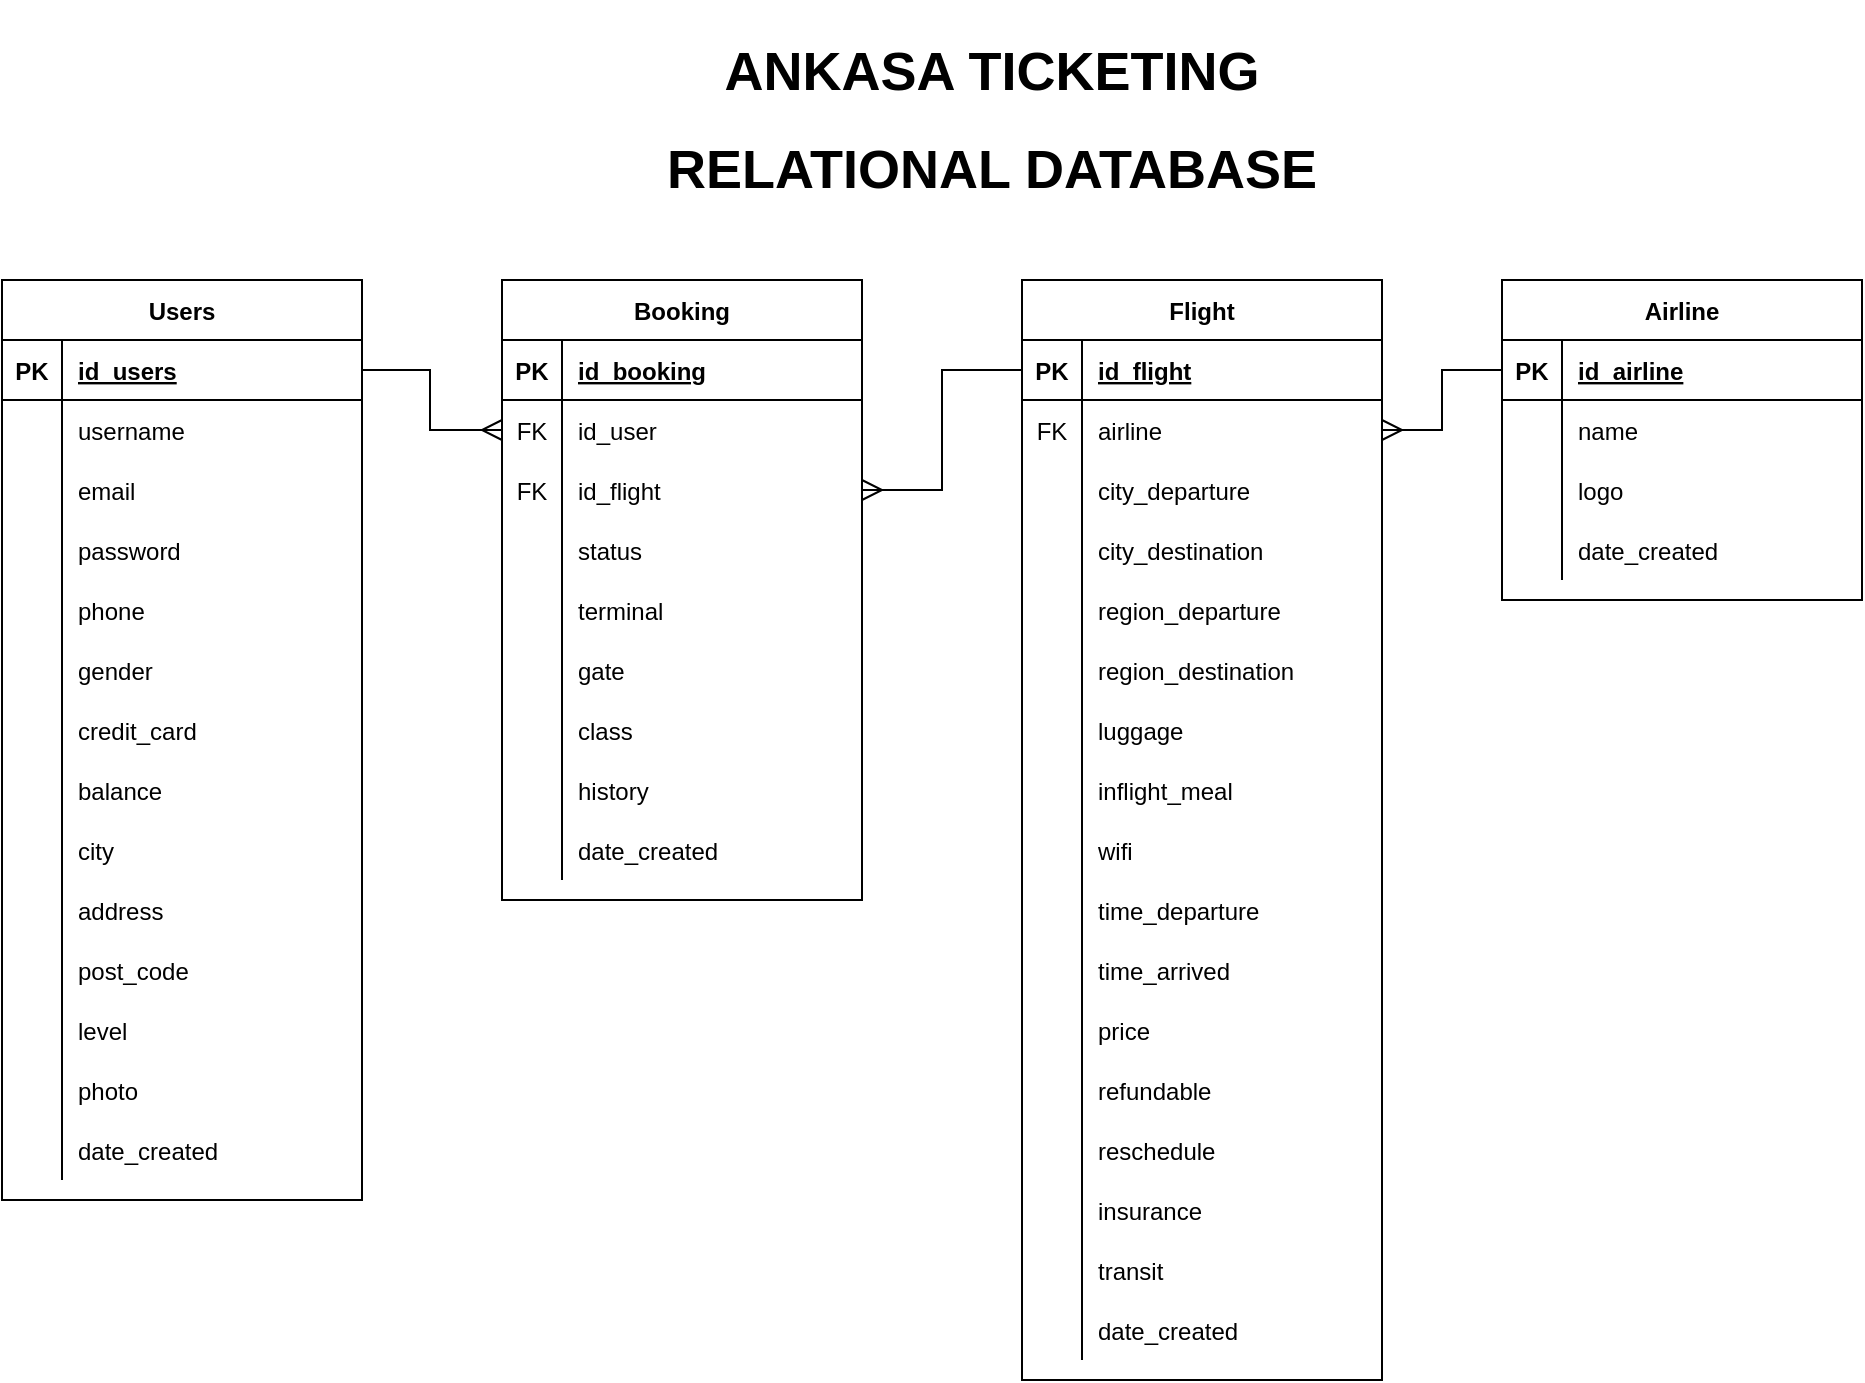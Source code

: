 <mxfile version="16.5.1" type="device"><diagram id="B-ofieebqfyRuIWyLjzm" name="Page-1"><mxGraphModel dx="652" dy="449" grid="1" gridSize="10" guides="1" tooltips="1" connect="1" arrows="1" fold="1" page="1" pageScale="1" pageWidth="850" pageHeight="1100" math="0" shadow="0"><root><mxCell id="0"/><mxCell id="1" parent="0"/><mxCell id="GqQONMn9JnbH9sLbkO8m-1" value="Users" style="shape=table;startSize=30;container=1;collapsible=1;childLayout=tableLayout;fixedRows=1;rowLines=0;fontStyle=1;align=center;resizeLast=1;" vertex="1" parent="1"><mxGeometry x="40" y="190" width="180" height="460" as="geometry"/></mxCell><mxCell id="GqQONMn9JnbH9sLbkO8m-2" value="" style="shape=tableRow;horizontal=0;startSize=0;swimlaneHead=0;swimlaneBody=0;fillColor=none;collapsible=0;dropTarget=0;points=[[0,0.5],[1,0.5]];portConstraint=eastwest;top=0;left=0;right=0;bottom=1;" vertex="1" parent="GqQONMn9JnbH9sLbkO8m-1"><mxGeometry y="30" width="180" height="30" as="geometry"/></mxCell><mxCell id="GqQONMn9JnbH9sLbkO8m-3" value="PK" style="shape=partialRectangle;connectable=0;fillColor=none;top=0;left=0;bottom=0;right=0;fontStyle=1;overflow=hidden;" vertex="1" parent="GqQONMn9JnbH9sLbkO8m-2"><mxGeometry width="30" height="30" as="geometry"><mxRectangle width="30" height="30" as="alternateBounds"/></mxGeometry></mxCell><mxCell id="GqQONMn9JnbH9sLbkO8m-4" value="id_users" style="shape=partialRectangle;connectable=0;fillColor=none;top=0;left=0;bottom=0;right=0;align=left;spacingLeft=6;fontStyle=5;overflow=hidden;" vertex="1" parent="GqQONMn9JnbH9sLbkO8m-2"><mxGeometry x="30" width="150" height="30" as="geometry"><mxRectangle width="150" height="30" as="alternateBounds"/></mxGeometry></mxCell><mxCell id="GqQONMn9JnbH9sLbkO8m-5" value="" style="shape=tableRow;horizontal=0;startSize=0;swimlaneHead=0;swimlaneBody=0;fillColor=none;collapsible=0;dropTarget=0;points=[[0,0.5],[1,0.5]];portConstraint=eastwest;top=0;left=0;right=0;bottom=0;" vertex="1" parent="GqQONMn9JnbH9sLbkO8m-1"><mxGeometry y="60" width="180" height="30" as="geometry"/></mxCell><mxCell id="GqQONMn9JnbH9sLbkO8m-6" value="" style="shape=partialRectangle;connectable=0;fillColor=none;top=0;left=0;bottom=0;right=0;editable=1;overflow=hidden;" vertex="1" parent="GqQONMn9JnbH9sLbkO8m-5"><mxGeometry width="30" height="30" as="geometry"><mxRectangle width="30" height="30" as="alternateBounds"/></mxGeometry></mxCell><mxCell id="GqQONMn9JnbH9sLbkO8m-7" value="username" style="shape=partialRectangle;connectable=0;fillColor=none;top=0;left=0;bottom=0;right=0;align=left;spacingLeft=6;overflow=hidden;" vertex="1" parent="GqQONMn9JnbH9sLbkO8m-5"><mxGeometry x="30" width="150" height="30" as="geometry"><mxRectangle width="150" height="30" as="alternateBounds"/></mxGeometry></mxCell><mxCell id="GqQONMn9JnbH9sLbkO8m-8" value="" style="shape=tableRow;horizontal=0;startSize=0;swimlaneHead=0;swimlaneBody=0;fillColor=none;collapsible=0;dropTarget=0;points=[[0,0.5],[1,0.5]];portConstraint=eastwest;top=0;left=0;right=0;bottom=0;" vertex="1" parent="GqQONMn9JnbH9sLbkO8m-1"><mxGeometry y="90" width="180" height="30" as="geometry"/></mxCell><mxCell id="GqQONMn9JnbH9sLbkO8m-9" value="" style="shape=partialRectangle;connectable=0;fillColor=none;top=0;left=0;bottom=0;right=0;editable=1;overflow=hidden;" vertex="1" parent="GqQONMn9JnbH9sLbkO8m-8"><mxGeometry width="30" height="30" as="geometry"><mxRectangle width="30" height="30" as="alternateBounds"/></mxGeometry></mxCell><mxCell id="GqQONMn9JnbH9sLbkO8m-10" value="email" style="shape=partialRectangle;connectable=0;fillColor=none;top=0;left=0;bottom=0;right=0;align=left;spacingLeft=6;overflow=hidden;" vertex="1" parent="GqQONMn9JnbH9sLbkO8m-8"><mxGeometry x="30" width="150" height="30" as="geometry"><mxRectangle width="150" height="30" as="alternateBounds"/></mxGeometry></mxCell><mxCell id="GqQONMn9JnbH9sLbkO8m-11" value="" style="shape=tableRow;horizontal=0;startSize=0;swimlaneHead=0;swimlaneBody=0;fillColor=none;collapsible=0;dropTarget=0;points=[[0,0.5],[1,0.5]];portConstraint=eastwest;top=0;left=0;right=0;bottom=0;" vertex="1" parent="GqQONMn9JnbH9sLbkO8m-1"><mxGeometry y="120" width="180" height="30" as="geometry"/></mxCell><mxCell id="GqQONMn9JnbH9sLbkO8m-12" value="" style="shape=partialRectangle;connectable=0;fillColor=none;top=0;left=0;bottom=0;right=0;editable=1;overflow=hidden;" vertex="1" parent="GqQONMn9JnbH9sLbkO8m-11"><mxGeometry width="30" height="30" as="geometry"><mxRectangle width="30" height="30" as="alternateBounds"/></mxGeometry></mxCell><mxCell id="GqQONMn9JnbH9sLbkO8m-13" value="password" style="shape=partialRectangle;connectable=0;fillColor=none;top=0;left=0;bottom=0;right=0;align=left;spacingLeft=6;overflow=hidden;" vertex="1" parent="GqQONMn9JnbH9sLbkO8m-11"><mxGeometry x="30" width="150" height="30" as="geometry"><mxRectangle width="150" height="30" as="alternateBounds"/></mxGeometry></mxCell><mxCell id="GqQONMn9JnbH9sLbkO8m-15" value="" style="shape=tableRow;horizontal=0;startSize=0;swimlaneHead=0;swimlaneBody=0;fillColor=none;collapsible=0;dropTarget=0;points=[[0,0.5],[1,0.5]];portConstraint=eastwest;top=0;left=0;right=0;bottom=0;" vertex="1" parent="GqQONMn9JnbH9sLbkO8m-1"><mxGeometry y="150" width="180" height="30" as="geometry"/></mxCell><mxCell id="GqQONMn9JnbH9sLbkO8m-16" value="" style="shape=partialRectangle;connectable=0;fillColor=none;top=0;left=0;bottom=0;right=0;editable=1;overflow=hidden;" vertex="1" parent="GqQONMn9JnbH9sLbkO8m-15"><mxGeometry width="30" height="30" as="geometry"><mxRectangle width="30" height="30" as="alternateBounds"/></mxGeometry></mxCell><mxCell id="GqQONMn9JnbH9sLbkO8m-17" value="phone" style="shape=partialRectangle;connectable=0;fillColor=none;top=0;left=0;bottom=0;right=0;align=left;spacingLeft=6;overflow=hidden;" vertex="1" parent="GqQONMn9JnbH9sLbkO8m-15"><mxGeometry x="30" width="150" height="30" as="geometry"><mxRectangle width="150" height="30" as="alternateBounds"/></mxGeometry></mxCell><mxCell id="GqQONMn9JnbH9sLbkO8m-34" value="" style="shape=tableRow;horizontal=0;startSize=0;swimlaneHead=0;swimlaneBody=0;fillColor=none;collapsible=0;dropTarget=0;points=[[0,0.5],[1,0.5]];portConstraint=eastwest;top=0;left=0;right=0;bottom=0;" vertex="1" parent="GqQONMn9JnbH9sLbkO8m-1"><mxGeometry y="180" width="180" height="30" as="geometry"/></mxCell><mxCell id="GqQONMn9JnbH9sLbkO8m-35" value="" style="shape=partialRectangle;connectable=0;fillColor=none;top=0;left=0;bottom=0;right=0;editable=1;overflow=hidden;" vertex="1" parent="GqQONMn9JnbH9sLbkO8m-34"><mxGeometry width="30" height="30" as="geometry"><mxRectangle width="30" height="30" as="alternateBounds"/></mxGeometry></mxCell><mxCell id="GqQONMn9JnbH9sLbkO8m-36" value="gender" style="shape=partialRectangle;connectable=0;fillColor=none;top=0;left=0;bottom=0;right=0;align=left;spacingLeft=6;overflow=hidden;" vertex="1" parent="GqQONMn9JnbH9sLbkO8m-34"><mxGeometry x="30" width="150" height="30" as="geometry"><mxRectangle width="150" height="30" as="alternateBounds"/></mxGeometry></mxCell><mxCell id="GqQONMn9JnbH9sLbkO8m-19" value="" style="shape=tableRow;horizontal=0;startSize=0;swimlaneHead=0;swimlaneBody=0;fillColor=none;collapsible=0;dropTarget=0;points=[[0,0.5],[1,0.5]];portConstraint=eastwest;top=0;left=0;right=0;bottom=0;" vertex="1" parent="GqQONMn9JnbH9sLbkO8m-1"><mxGeometry y="210" width="180" height="30" as="geometry"/></mxCell><mxCell id="GqQONMn9JnbH9sLbkO8m-20" value="" style="shape=partialRectangle;connectable=0;fillColor=none;top=0;left=0;bottom=0;right=0;editable=1;overflow=hidden;" vertex="1" parent="GqQONMn9JnbH9sLbkO8m-19"><mxGeometry width="30" height="30" as="geometry"><mxRectangle width="30" height="30" as="alternateBounds"/></mxGeometry></mxCell><mxCell id="GqQONMn9JnbH9sLbkO8m-21" value="credit_card" style="shape=partialRectangle;connectable=0;fillColor=none;top=0;left=0;bottom=0;right=0;align=left;spacingLeft=6;overflow=hidden;" vertex="1" parent="GqQONMn9JnbH9sLbkO8m-19"><mxGeometry x="30" width="150" height="30" as="geometry"><mxRectangle width="150" height="30" as="alternateBounds"/></mxGeometry></mxCell><mxCell id="GqQONMn9JnbH9sLbkO8m-37" value="" style="shape=tableRow;horizontal=0;startSize=0;swimlaneHead=0;swimlaneBody=0;fillColor=none;collapsible=0;dropTarget=0;points=[[0,0.5],[1,0.5]];portConstraint=eastwest;top=0;left=0;right=0;bottom=0;" vertex="1" parent="GqQONMn9JnbH9sLbkO8m-1"><mxGeometry y="240" width="180" height="30" as="geometry"/></mxCell><mxCell id="GqQONMn9JnbH9sLbkO8m-38" value="" style="shape=partialRectangle;connectable=0;fillColor=none;top=0;left=0;bottom=0;right=0;editable=1;overflow=hidden;" vertex="1" parent="GqQONMn9JnbH9sLbkO8m-37"><mxGeometry width="30" height="30" as="geometry"><mxRectangle width="30" height="30" as="alternateBounds"/></mxGeometry></mxCell><mxCell id="GqQONMn9JnbH9sLbkO8m-39" value="balance" style="shape=partialRectangle;connectable=0;fillColor=none;top=0;left=0;bottom=0;right=0;align=left;spacingLeft=6;overflow=hidden;" vertex="1" parent="GqQONMn9JnbH9sLbkO8m-37"><mxGeometry x="30" width="150" height="30" as="geometry"><mxRectangle width="150" height="30" as="alternateBounds"/></mxGeometry></mxCell><mxCell id="GqQONMn9JnbH9sLbkO8m-22" value="" style="shape=tableRow;horizontal=0;startSize=0;swimlaneHead=0;swimlaneBody=0;fillColor=none;collapsible=0;dropTarget=0;points=[[0,0.5],[1,0.5]];portConstraint=eastwest;top=0;left=0;right=0;bottom=0;" vertex="1" parent="GqQONMn9JnbH9sLbkO8m-1"><mxGeometry y="270" width="180" height="30" as="geometry"/></mxCell><mxCell id="GqQONMn9JnbH9sLbkO8m-23" value="" style="shape=partialRectangle;connectable=0;fillColor=none;top=0;left=0;bottom=0;right=0;editable=1;overflow=hidden;" vertex="1" parent="GqQONMn9JnbH9sLbkO8m-22"><mxGeometry width="30" height="30" as="geometry"><mxRectangle width="30" height="30" as="alternateBounds"/></mxGeometry></mxCell><mxCell id="GqQONMn9JnbH9sLbkO8m-24" value="city" style="shape=partialRectangle;connectable=0;fillColor=none;top=0;left=0;bottom=0;right=0;align=left;spacingLeft=6;overflow=hidden;" vertex="1" parent="GqQONMn9JnbH9sLbkO8m-22"><mxGeometry x="30" width="150" height="30" as="geometry"><mxRectangle width="150" height="30" as="alternateBounds"/></mxGeometry></mxCell><mxCell id="GqQONMn9JnbH9sLbkO8m-28" value="" style="shape=tableRow;horizontal=0;startSize=0;swimlaneHead=0;swimlaneBody=0;fillColor=none;collapsible=0;dropTarget=0;points=[[0,0.5],[1,0.5]];portConstraint=eastwest;top=0;left=0;right=0;bottom=0;" vertex="1" parent="GqQONMn9JnbH9sLbkO8m-1"><mxGeometry y="300" width="180" height="30" as="geometry"/></mxCell><mxCell id="GqQONMn9JnbH9sLbkO8m-29" value="" style="shape=partialRectangle;connectable=0;fillColor=none;top=0;left=0;bottom=0;right=0;editable=1;overflow=hidden;" vertex="1" parent="GqQONMn9JnbH9sLbkO8m-28"><mxGeometry width="30" height="30" as="geometry"><mxRectangle width="30" height="30" as="alternateBounds"/></mxGeometry></mxCell><mxCell id="GqQONMn9JnbH9sLbkO8m-30" value="address" style="shape=partialRectangle;connectable=0;fillColor=none;top=0;left=0;bottom=0;right=0;align=left;spacingLeft=6;overflow=hidden;" vertex="1" parent="GqQONMn9JnbH9sLbkO8m-28"><mxGeometry x="30" width="150" height="30" as="geometry"><mxRectangle width="150" height="30" as="alternateBounds"/></mxGeometry></mxCell><mxCell id="GqQONMn9JnbH9sLbkO8m-25" value="" style="shape=tableRow;horizontal=0;startSize=0;swimlaneHead=0;swimlaneBody=0;fillColor=none;collapsible=0;dropTarget=0;points=[[0,0.5],[1,0.5]];portConstraint=eastwest;top=0;left=0;right=0;bottom=0;" vertex="1" parent="GqQONMn9JnbH9sLbkO8m-1"><mxGeometry y="330" width="180" height="30" as="geometry"/></mxCell><mxCell id="GqQONMn9JnbH9sLbkO8m-26" value="" style="shape=partialRectangle;connectable=0;fillColor=none;top=0;left=0;bottom=0;right=0;editable=1;overflow=hidden;" vertex="1" parent="GqQONMn9JnbH9sLbkO8m-25"><mxGeometry width="30" height="30" as="geometry"><mxRectangle width="30" height="30" as="alternateBounds"/></mxGeometry></mxCell><mxCell id="GqQONMn9JnbH9sLbkO8m-27" value="post_code" style="shape=partialRectangle;connectable=0;fillColor=none;top=0;left=0;bottom=0;right=0;align=left;spacingLeft=6;overflow=hidden;" vertex="1" parent="GqQONMn9JnbH9sLbkO8m-25"><mxGeometry x="30" width="150" height="30" as="geometry"><mxRectangle width="150" height="30" as="alternateBounds"/></mxGeometry></mxCell><mxCell id="GqQONMn9JnbH9sLbkO8m-31" value="" style="shape=tableRow;horizontal=0;startSize=0;swimlaneHead=0;swimlaneBody=0;fillColor=none;collapsible=0;dropTarget=0;points=[[0,0.5],[1,0.5]];portConstraint=eastwest;top=0;left=0;right=0;bottom=0;" vertex="1" parent="GqQONMn9JnbH9sLbkO8m-1"><mxGeometry y="360" width="180" height="30" as="geometry"/></mxCell><mxCell id="GqQONMn9JnbH9sLbkO8m-32" value="" style="shape=partialRectangle;connectable=0;fillColor=none;top=0;left=0;bottom=0;right=0;editable=1;overflow=hidden;" vertex="1" parent="GqQONMn9JnbH9sLbkO8m-31"><mxGeometry width="30" height="30" as="geometry"><mxRectangle width="30" height="30" as="alternateBounds"/></mxGeometry></mxCell><mxCell id="GqQONMn9JnbH9sLbkO8m-33" value="level" style="shape=partialRectangle;connectable=0;fillColor=none;top=0;left=0;bottom=0;right=0;align=left;spacingLeft=6;overflow=hidden;" vertex="1" parent="GqQONMn9JnbH9sLbkO8m-31"><mxGeometry x="30" width="150" height="30" as="geometry"><mxRectangle width="150" height="30" as="alternateBounds"/></mxGeometry></mxCell><mxCell id="GqQONMn9JnbH9sLbkO8m-40" value="" style="shape=tableRow;horizontal=0;startSize=0;swimlaneHead=0;swimlaneBody=0;fillColor=none;collapsible=0;dropTarget=0;points=[[0,0.5],[1,0.5]];portConstraint=eastwest;top=0;left=0;right=0;bottom=0;" vertex="1" parent="GqQONMn9JnbH9sLbkO8m-1"><mxGeometry y="390" width="180" height="30" as="geometry"/></mxCell><mxCell id="GqQONMn9JnbH9sLbkO8m-41" value="" style="shape=partialRectangle;connectable=0;fillColor=none;top=0;left=0;bottom=0;right=0;editable=1;overflow=hidden;" vertex="1" parent="GqQONMn9JnbH9sLbkO8m-40"><mxGeometry width="30" height="30" as="geometry"><mxRectangle width="30" height="30" as="alternateBounds"/></mxGeometry></mxCell><mxCell id="GqQONMn9JnbH9sLbkO8m-42" value="photo" style="shape=partialRectangle;connectable=0;fillColor=none;top=0;left=0;bottom=0;right=0;align=left;spacingLeft=6;overflow=hidden;" vertex="1" parent="GqQONMn9JnbH9sLbkO8m-40"><mxGeometry x="30" width="150" height="30" as="geometry"><mxRectangle width="150" height="30" as="alternateBounds"/></mxGeometry></mxCell><mxCell id="GqQONMn9JnbH9sLbkO8m-43" value="" style="shape=tableRow;horizontal=0;startSize=0;swimlaneHead=0;swimlaneBody=0;fillColor=none;collapsible=0;dropTarget=0;points=[[0,0.5],[1,0.5]];portConstraint=eastwest;top=0;left=0;right=0;bottom=0;" vertex="1" parent="GqQONMn9JnbH9sLbkO8m-1"><mxGeometry y="420" width="180" height="30" as="geometry"/></mxCell><mxCell id="GqQONMn9JnbH9sLbkO8m-44" value="" style="shape=partialRectangle;connectable=0;fillColor=none;top=0;left=0;bottom=0;right=0;editable=1;overflow=hidden;" vertex="1" parent="GqQONMn9JnbH9sLbkO8m-43"><mxGeometry width="30" height="30" as="geometry"><mxRectangle width="30" height="30" as="alternateBounds"/></mxGeometry></mxCell><mxCell id="GqQONMn9JnbH9sLbkO8m-45" value="date_created" style="shape=partialRectangle;connectable=0;fillColor=none;top=0;left=0;bottom=0;right=0;align=left;spacingLeft=6;overflow=hidden;" vertex="1" parent="GqQONMn9JnbH9sLbkO8m-43"><mxGeometry x="30" width="150" height="30" as="geometry"><mxRectangle width="150" height="30" as="alternateBounds"/></mxGeometry></mxCell><mxCell id="GqQONMn9JnbH9sLbkO8m-46" value="Airline" style="shape=table;startSize=30;container=1;collapsible=1;childLayout=tableLayout;fixedRows=1;rowLines=0;fontStyle=1;align=center;resizeLast=1;" vertex="1" parent="1"><mxGeometry x="790" y="190" width="180" height="160" as="geometry"/></mxCell><mxCell id="GqQONMn9JnbH9sLbkO8m-47" value="" style="shape=tableRow;horizontal=0;startSize=0;swimlaneHead=0;swimlaneBody=0;fillColor=none;collapsible=0;dropTarget=0;points=[[0,0.5],[1,0.5]];portConstraint=eastwest;top=0;left=0;right=0;bottom=1;" vertex="1" parent="GqQONMn9JnbH9sLbkO8m-46"><mxGeometry y="30" width="180" height="30" as="geometry"/></mxCell><mxCell id="GqQONMn9JnbH9sLbkO8m-48" value="PK" style="shape=partialRectangle;connectable=0;fillColor=none;top=0;left=0;bottom=0;right=0;fontStyle=1;overflow=hidden;" vertex="1" parent="GqQONMn9JnbH9sLbkO8m-47"><mxGeometry width="30" height="30" as="geometry"><mxRectangle width="30" height="30" as="alternateBounds"/></mxGeometry></mxCell><mxCell id="GqQONMn9JnbH9sLbkO8m-49" value="id_airline" style="shape=partialRectangle;connectable=0;fillColor=none;top=0;left=0;bottom=0;right=0;align=left;spacingLeft=6;fontStyle=5;overflow=hidden;" vertex="1" parent="GqQONMn9JnbH9sLbkO8m-47"><mxGeometry x="30" width="150" height="30" as="geometry"><mxRectangle width="150" height="30" as="alternateBounds"/></mxGeometry></mxCell><mxCell id="GqQONMn9JnbH9sLbkO8m-50" value="" style="shape=tableRow;horizontal=0;startSize=0;swimlaneHead=0;swimlaneBody=0;fillColor=none;collapsible=0;dropTarget=0;points=[[0,0.5],[1,0.5]];portConstraint=eastwest;top=0;left=0;right=0;bottom=0;" vertex="1" parent="GqQONMn9JnbH9sLbkO8m-46"><mxGeometry y="60" width="180" height="30" as="geometry"/></mxCell><mxCell id="GqQONMn9JnbH9sLbkO8m-51" value="" style="shape=partialRectangle;connectable=0;fillColor=none;top=0;left=0;bottom=0;right=0;editable=1;overflow=hidden;" vertex="1" parent="GqQONMn9JnbH9sLbkO8m-50"><mxGeometry width="30" height="30" as="geometry"><mxRectangle width="30" height="30" as="alternateBounds"/></mxGeometry></mxCell><mxCell id="GqQONMn9JnbH9sLbkO8m-52" value="name" style="shape=partialRectangle;connectable=0;fillColor=none;top=0;left=0;bottom=0;right=0;align=left;spacingLeft=6;overflow=hidden;" vertex="1" parent="GqQONMn9JnbH9sLbkO8m-50"><mxGeometry x="30" width="150" height="30" as="geometry"><mxRectangle width="150" height="30" as="alternateBounds"/></mxGeometry></mxCell><mxCell id="GqQONMn9JnbH9sLbkO8m-53" value="" style="shape=tableRow;horizontal=0;startSize=0;swimlaneHead=0;swimlaneBody=0;fillColor=none;collapsible=0;dropTarget=0;points=[[0,0.5],[1,0.5]];portConstraint=eastwest;top=0;left=0;right=0;bottom=0;" vertex="1" parent="GqQONMn9JnbH9sLbkO8m-46"><mxGeometry y="90" width="180" height="30" as="geometry"/></mxCell><mxCell id="GqQONMn9JnbH9sLbkO8m-54" value="" style="shape=partialRectangle;connectable=0;fillColor=none;top=0;left=0;bottom=0;right=0;editable=1;overflow=hidden;" vertex="1" parent="GqQONMn9JnbH9sLbkO8m-53"><mxGeometry width="30" height="30" as="geometry"><mxRectangle width="30" height="30" as="alternateBounds"/></mxGeometry></mxCell><mxCell id="GqQONMn9JnbH9sLbkO8m-55" value="logo" style="shape=partialRectangle;connectable=0;fillColor=none;top=0;left=0;bottom=0;right=0;align=left;spacingLeft=6;overflow=hidden;" vertex="1" parent="GqQONMn9JnbH9sLbkO8m-53"><mxGeometry x="30" width="150" height="30" as="geometry"><mxRectangle width="150" height="30" as="alternateBounds"/></mxGeometry></mxCell><mxCell id="GqQONMn9JnbH9sLbkO8m-56" value="" style="shape=tableRow;horizontal=0;startSize=0;swimlaneHead=0;swimlaneBody=0;fillColor=none;collapsible=0;dropTarget=0;points=[[0,0.5],[1,0.5]];portConstraint=eastwest;top=0;left=0;right=0;bottom=0;" vertex="1" parent="GqQONMn9JnbH9sLbkO8m-46"><mxGeometry y="120" width="180" height="30" as="geometry"/></mxCell><mxCell id="GqQONMn9JnbH9sLbkO8m-57" value="" style="shape=partialRectangle;connectable=0;fillColor=none;top=0;left=0;bottom=0;right=0;editable=1;overflow=hidden;" vertex="1" parent="GqQONMn9JnbH9sLbkO8m-56"><mxGeometry width="30" height="30" as="geometry"><mxRectangle width="30" height="30" as="alternateBounds"/></mxGeometry></mxCell><mxCell id="GqQONMn9JnbH9sLbkO8m-58" value="date_created" style="shape=partialRectangle;connectable=0;fillColor=none;top=0;left=0;bottom=0;right=0;align=left;spacingLeft=6;overflow=hidden;" vertex="1" parent="GqQONMn9JnbH9sLbkO8m-56"><mxGeometry x="30" width="150" height="30" as="geometry"><mxRectangle width="150" height="30" as="alternateBounds"/></mxGeometry></mxCell><mxCell id="GqQONMn9JnbH9sLbkO8m-59" value="Flight" style="shape=table;startSize=30;container=1;collapsible=1;childLayout=tableLayout;fixedRows=1;rowLines=0;fontStyle=1;align=center;resizeLast=1;" vertex="1" parent="1"><mxGeometry x="550" y="190" width="180" height="550" as="geometry"/></mxCell><mxCell id="GqQONMn9JnbH9sLbkO8m-60" value="" style="shape=tableRow;horizontal=0;startSize=0;swimlaneHead=0;swimlaneBody=0;fillColor=none;collapsible=0;dropTarget=0;points=[[0,0.5],[1,0.5]];portConstraint=eastwest;top=0;left=0;right=0;bottom=1;" vertex="1" parent="GqQONMn9JnbH9sLbkO8m-59"><mxGeometry y="30" width="180" height="30" as="geometry"/></mxCell><mxCell id="GqQONMn9JnbH9sLbkO8m-61" value="PK" style="shape=partialRectangle;connectable=0;fillColor=none;top=0;left=0;bottom=0;right=0;fontStyle=1;overflow=hidden;" vertex="1" parent="GqQONMn9JnbH9sLbkO8m-60"><mxGeometry width="30" height="30" as="geometry"><mxRectangle width="30" height="30" as="alternateBounds"/></mxGeometry></mxCell><mxCell id="GqQONMn9JnbH9sLbkO8m-62" value="id_flight" style="shape=partialRectangle;connectable=0;fillColor=none;top=0;left=0;bottom=0;right=0;align=left;spacingLeft=6;fontStyle=5;overflow=hidden;" vertex="1" parent="GqQONMn9JnbH9sLbkO8m-60"><mxGeometry x="30" width="150" height="30" as="geometry"><mxRectangle width="150" height="30" as="alternateBounds"/></mxGeometry></mxCell><mxCell id="GqQONMn9JnbH9sLbkO8m-131" value="" style="shape=tableRow;horizontal=0;startSize=0;swimlaneHead=0;swimlaneBody=0;fillColor=none;collapsible=0;dropTarget=0;points=[[0,0.5],[1,0.5]];portConstraint=eastwest;top=0;left=0;right=0;bottom=0;" vertex="1" parent="GqQONMn9JnbH9sLbkO8m-59"><mxGeometry y="60" width="180" height="30" as="geometry"/></mxCell><mxCell id="GqQONMn9JnbH9sLbkO8m-132" value="FK" style="shape=partialRectangle;connectable=0;fillColor=none;top=0;left=0;bottom=0;right=0;fontStyle=0;overflow=hidden;" vertex="1" parent="GqQONMn9JnbH9sLbkO8m-131"><mxGeometry width="30" height="30" as="geometry"><mxRectangle width="30" height="30" as="alternateBounds"/></mxGeometry></mxCell><mxCell id="GqQONMn9JnbH9sLbkO8m-133" value="airline" style="shape=partialRectangle;connectable=0;fillColor=none;top=0;left=0;bottom=0;right=0;align=left;spacingLeft=6;fontStyle=0;overflow=hidden;" vertex="1" parent="GqQONMn9JnbH9sLbkO8m-131"><mxGeometry x="30" width="150" height="30" as="geometry"><mxRectangle width="150" height="30" as="alternateBounds"/></mxGeometry></mxCell><mxCell id="GqQONMn9JnbH9sLbkO8m-66" value="" style="shape=tableRow;horizontal=0;startSize=0;swimlaneHead=0;swimlaneBody=0;fillColor=none;collapsible=0;dropTarget=0;points=[[0,0.5],[1,0.5]];portConstraint=eastwest;top=0;left=0;right=0;bottom=0;" vertex="1" parent="GqQONMn9JnbH9sLbkO8m-59"><mxGeometry y="90" width="180" height="30" as="geometry"/></mxCell><mxCell id="GqQONMn9JnbH9sLbkO8m-67" value="" style="shape=partialRectangle;connectable=0;fillColor=none;top=0;left=0;bottom=0;right=0;editable=1;overflow=hidden;" vertex="1" parent="GqQONMn9JnbH9sLbkO8m-66"><mxGeometry width="30" height="30" as="geometry"><mxRectangle width="30" height="30" as="alternateBounds"/></mxGeometry></mxCell><mxCell id="GqQONMn9JnbH9sLbkO8m-68" value="city_departure" style="shape=partialRectangle;connectable=0;fillColor=none;top=0;left=0;bottom=0;right=0;align=left;spacingLeft=6;overflow=hidden;" vertex="1" parent="GqQONMn9JnbH9sLbkO8m-66"><mxGeometry x="30" width="150" height="30" as="geometry"><mxRectangle width="150" height="30" as="alternateBounds"/></mxGeometry></mxCell><mxCell id="GqQONMn9JnbH9sLbkO8m-69" value="" style="shape=tableRow;horizontal=0;startSize=0;swimlaneHead=0;swimlaneBody=0;fillColor=none;collapsible=0;dropTarget=0;points=[[0,0.5],[1,0.5]];portConstraint=eastwest;top=0;left=0;right=0;bottom=0;" vertex="1" parent="GqQONMn9JnbH9sLbkO8m-59"><mxGeometry y="120" width="180" height="30" as="geometry"/></mxCell><mxCell id="GqQONMn9JnbH9sLbkO8m-70" value="" style="shape=partialRectangle;connectable=0;fillColor=none;top=0;left=0;bottom=0;right=0;editable=1;overflow=hidden;" vertex="1" parent="GqQONMn9JnbH9sLbkO8m-69"><mxGeometry width="30" height="30" as="geometry"><mxRectangle width="30" height="30" as="alternateBounds"/></mxGeometry></mxCell><mxCell id="GqQONMn9JnbH9sLbkO8m-71" value="city_destination" style="shape=partialRectangle;connectable=0;fillColor=none;top=0;left=0;bottom=0;right=0;align=left;spacingLeft=6;overflow=hidden;" vertex="1" parent="GqQONMn9JnbH9sLbkO8m-69"><mxGeometry x="30" width="150" height="30" as="geometry"><mxRectangle width="150" height="30" as="alternateBounds"/></mxGeometry></mxCell><mxCell id="GqQONMn9JnbH9sLbkO8m-72" value="" style="shape=tableRow;horizontal=0;startSize=0;swimlaneHead=0;swimlaneBody=0;fillColor=none;collapsible=0;dropTarget=0;points=[[0,0.5],[1,0.5]];portConstraint=eastwest;top=0;left=0;right=0;bottom=0;" vertex="1" parent="GqQONMn9JnbH9sLbkO8m-59"><mxGeometry y="150" width="180" height="30" as="geometry"/></mxCell><mxCell id="GqQONMn9JnbH9sLbkO8m-73" value="" style="shape=partialRectangle;connectable=0;fillColor=none;top=0;left=0;bottom=0;right=0;editable=1;overflow=hidden;" vertex="1" parent="GqQONMn9JnbH9sLbkO8m-72"><mxGeometry width="30" height="30" as="geometry"><mxRectangle width="30" height="30" as="alternateBounds"/></mxGeometry></mxCell><mxCell id="GqQONMn9JnbH9sLbkO8m-74" value="region_departure" style="shape=partialRectangle;connectable=0;fillColor=none;top=0;left=0;bottom=0;right=0;align=left;spacingLeft=6;overflow=hidden;" vertex="1" parent="GqQONMn9JnbH9sLbkO8m-72"><mxGeometry x="30" width="150" height="30" as="geometry"><mxRectangle width="150" height="30" as="alternateBounds"/></mxGeometry></mxCell><mxCell id="GqQONMn9JnbH9sLbkO8m-99" value="" style="shape=tableRow;horizontal=0;startSize=0;swimlaneHead=0;swimlaneBody=0;fillColor=none;collapsible=0;dropTarget=0;points=[[0,0.5],[1,0.5]];portConstraint=eastwest;top=0;left=0;right=0;bottom=0;" vertex="1" parent="GqQONMn9JnbH9sLbkO8m-59"><mxGeometry y="180" width="180" height="30" as="geometry"/></mxCell><mxCell id="GqQONMn9JnbH9sLbkO8m-100" value="" style="shape=partialRectangle;connectable=0;fillColor=none;top=0;left=0;bottom=0;right=0;editable=1;overflow=hidden;" vertex="1" parent="GqQONMn9JnbH9sLbkO8m-99"><mxGeometry width="30" height="30" as="geometry"><mxRectangle width="30" height="30" as="alternateBounds"/></mxGeometry></mxCell><mxCell id="GqQONMn9JnbH9sLbkO8m-101" value="region_destination" style="shape=partialRectangle;connectable=0;fillColor=none;top=0;left=0;bottom=0;right=0;align=left;spacingLeft=6;overflow=hidden;" vertex="1" parent="GqQONMn9JnbH9sLbkO8m-99"><mxGeometry x="30" width="150" height="30" as="geometry"><mxRectangle width="150" height="30" as="alternateBounds"/></mxGeometry></mxCell><mxCell id="GqQONMn9JnbH9sLbkO8m-96" value="" style="shape=tableRow;horizontal=0;startSize=0;swimlaneHead=0;swimlaneBody=0;fillColor=none;collapsible=0;dropTarget=0;points=[[0,0.5],[1,0.5]];portConstraint=eastwest;top=0;left=0;right=0;bottom=0;" vertex="1" parent="GqQONMn9JnbH9sLbkO8m-59"><mxGeometry y="210" width="180" height="30" as="geometry"/></mxCell><mxCell id="GqQONMn9JnbH9sLbkO8m-97" value="" style="shape=partialRectangle;connectable=0;fillColor=none;top=0;left=0;bottom=0;right=0;editable=1;overflow=hidden;" vertex="1" parent="GqQONMn9JnbH9sLbkO8m-96"><mxGeometry width="30" height="30" as="geometry"><mxRectangle width="30" height="30" as="alternateBounds"/></mxGeometry></mxCell><mxCell id="GqQONMn9JnbH9sLbkO8m-98" value="luggage" style="shape=partialRectangle;connectable=0;fillColor=none;top=0;left=0;bottom=0;right=0;align=left;spacingLeft=6;overflow=hidden;" vertex="1" parent="GqQONMn9JnbH9sLbkO8m-96"><mxGeometry x="30" width="150" height="30" as="geometry"><mxRectangle width="150" height="30" as="alternateBounds"/></mxGeometry></mxCell><mxCell id="GqQONMn9JnbH9sLbkO8m-93" value="" style="shape=tableRow;horizontal=0;startSize=0;swimlaneHead=0;swimlaneBody=0;fillColor=none;collapsible=0;dropTarget=0;points=[[0,0.5],[1,0.5]];portConstraint=eastwest;top=0;left=0;right=0;bottom=0;" vertex="1" parent="GqQONMn9JnbH9sLbkO8m-59"><mxGeometry y="240" width="180" height="30" as="geometry"/></mxCell><mxCell id="GqQONMn9JnbH9sLbkO8m-94" value="" style="shape=partialRectangle;connectable=0;fillColor=none;top=0;left=0;bottom=0;right=0;editable=1;overflow=hidden;" vertex="1" parent="GqQONMn9JnbH9sLbkO8m-93"><mxGeometry width="30" height="30" as="geometry"><mxRectangle width="30" height="30" as="alternateBounds"/></mxGeometry></mxCell><mxCell id="GqQONMn9JnbH9sLbkO8m-95" value="inflight_meal" style="shape=partialRectangle;connectable=0;fillColor=none;top=0;left=0;bottom=0;right=0;align=left;spacingLeft=6;overflow=hidden;" vertex="1" parent="GqQONMn9JnbH9sLbkO8m-93"><mxGeometry x="30" width="150" height="30" as="geometry"><mxRectangle width="150" height="30" as="alternateBounds"/></mxGeometry></mxCell><mxCell id="GqQONMn9JnbH9sLbkO8m-90" value="" style="shape=tableRow;horizontal=0;startSize=0;swimlaneHead=0;swimlaneBody=0;fillColor=none;collapsible=0;dropTarget=0;points=[[0,0.5],[1,0.5]];portConstraint=eastwest;top=0;left=0;right=0;bottom=0;" vertex="1" parent="GqQONMn9JnbH9sLbkO8m-59"><mxGeometry y="270" width="180" height="30" as="geometry"/></mxCell><mxCell id="GqQONMn9JnbH9sLbkO8m-91" value="" style="shape=partialRectangle;connectable=0;fillColor=none;top=0;left=0;bottom=0;right=0;editable=1;overflow=hidden;" vertex="1" parent="GqQONMn9JnbH9sLbkO8m-90"><mxGeometry width="30" height="30" as="geometry"><mxRectangle width="30" height="30" as="alternateBounds"/></mxGeometry></mxCell><mxCell id="GqQONMn9JnbH9sLbkO8m-92" value="wifi" style="shape=partialRectangle;connectable=0;fillColor=none;top=0;left=0;bottom=0;right=0;align=left;spacingLeft=6;overflow=hidden;" vertex="1" parent="GqQONMn9JnbH9sLbkO8m-90"><mxGeometry x="30" width="150" height="30" as="geometry"><mxRectangle width="150" height="30" as="alternateBounds"/></mxGeometry></mxCell><mxCell id="GqQONMn9JnbH9sLbkO8m-87" value="" style="shape=tableRow;horizontal=0;startSize=0;swimlaneHead=0;swimlaneBody=0;fillColor=none;collapsible=0;dropTarget=0;points=[[0,0.5],[1,0.5]];portConstraint=eastwest;top=0;left=0;right=0;bottom=0;" vertex="1" parent="GqQONMn9JnbH9sLbkO8m-59"><mxGeometry y="300" width="180" height="30" as="geometry"/></mxCell><mxCell id="GqQONMn9JnbH9sLbkO8m-88" value="" style="shape=partialRectangle;connectable=0;fillColor=none;top=0;left=0;bottom=0;right=0;editable=1;overflow=hidden;" vertex="1" parent="GqQONMn9JnbH9sLbkO8m-87"><mxGeometry width="30" height="30" as="geometry"><mxRectangle width="30" height="30" as="alternateBounds"/></mxGeometry></mxCell><mxCell id="GqQONMn9JnbH9sLbkO8m-89" value="time_departure" style="shape=partialRectangle;connectable=0;fillColor=none;top=0;left=0;bottom=0;right=0;align=left;spacingLeft=6;overflow=hidden;" vertex="1" parent="GqQONMn9JnbH9sLbkO8m-87"><mxGeometry x="30" width="150" height="30" as="geometry"><mxRectangle width="150" height="30" as="alternateBounds"/></mxGeometry></mxCell><mxCell id="GqQONMn9JnbH9sLbkO8m-78" value="" style="shape=tableRow;horizontal=0;startSize=0;swimlaneHead=0;swimlaneBody=0;fillColor=none;collapsible=0;dropTarget=0;points=[[0,0.5],[1,0.5]];portConstraint=eastwest;top=0;left=0;right=0;bottom=0;" vertex="1" parent="GqQONMn9JnbH9sLbkO8m-59"><mxGeometry y="330" width="180" height="30" as="geometry"/></mxCell><mxCell id="GqQONMn9JnbH9sLbkO8m-79" value="" style="shape=partialRectangle;connectable=0;fillColor=none;top=0;left=0;bottom=0;right=0;editable=1;overflow=hidden;" vertex="1" parent="GqQONMn9JnbH9sLbkO8m-78"><mxGeometry width="30" height="30" as="geometry"><mxRectangle width="30" height="30" as="alternateBounds"/></mxGeometry></mxCell><mxCell id="GqQONMn9JnbH9sLbkO8m-80" value="time_arrived" style="shape=partialRectangle;connectable=0;fillColor=none;top=0;left=0;bottom=0;right=0;align=left;spacingLeft=6;overflow=hidden;" vertex="1" parent="GqQONMn9JnbH9sLbkO8m-78"><mxGeometry x="30" width="150" height="30" as="geometry"><mxRectangle width="150" height="30" as="alternateBounds"/></mxGeometry></mxCell><mxCell id="GqQONMn9JnbH9sLbkO8m-75" value="" style="shape=tableRow;horizontal=0;startSize=0;swimlaneHead=0;swimlaneBody=0;fillColor=none;collapsible=0;dropTarget=0;points=[[0,0.5],[1,0.5]];portConstraint=eastwest;top=0;left=0;right=0;bottom=0;" vertex="1" parent="GqQONMn9JnbH9sLbkO8m-59"><mxGeometry y="360" width="180" height="30" as="geometry"/></mxCell><mxCell id="GqQONMn9JnbH9sLbkO8m-76" value="" style="shape=partialRectangle;connectable=0;fillColor=none;top=0;left=0;bottom=0;right=0;editable=1;overflow=hidden;" vertex="1" parent="GqQONMn9JnbH9sLbkO8m-75"><mxGeometry width="30" height="30" as="geometry"><mxRectangle width="30" height="30" as="alternateBounds"/></mxGeometry></mxCell><mxCell id="GqQONMn9JnbH9sLbkO8m-77" value="price" style="shape=partialRectangle;connectable=0;fillColor=none;top=0;left=0;bottom=0;right=0;align=left;spacingLeft=6;overflow=hidden;" vertex="1" parent="GqQONMn9JnbH9sLbkO8m-75"><mxGeometry x="30" width="150" height="30" as="geometry"><mxRectangle width="150" height="30" as="alternateBounds"/></mxGeometry></mxCell><mxCell id="GqQONMn9JnbH9sLbkO8m-84" value="" style="shape=tableRow;horizontal=0;startSize=0;swimlaneHead=0;swimlaneBody=0;fillColor=none;collapsible=0;dropTarget=0;points=[[0,0.5],[1,0.5]];portConstraint=eastwest;top=0;left=0;right=0;bottom=0;" vertex="1" parent="GqQONMn9JnbH9sLbkO8m-59"><mxGeometry y="390" width="180" height="30" as="geometry"/></mxCell><mxCell id="GqQONMn9JnbH9sLbkO8m-85" value="" style="shape=partialRectangle;connectable=0;fillColor=none;top=0;left=0;bottom=0;right=0;editable=1;overflow=hidden;" vertex="1" parent="GqQONMn9JnbH9sLbkO8m-84"><mxGeometry width="30" height="30" as="geometry"><mxRectangle width="30" height="30" as="alternateBounds"/></mxGeometry></mxCell><mxCell id="GqQONMn9JnbH9sLbkO8m-86" value="refundable" style="shape=partialRectangle;connectable=0;fillColor=none;top=0;left=0;bottom=0;right=0;align=left;spacingLeft=6;overflow=hidden;" vertex="1" parent="GqQONMn9JnbH9sLbkO8m-84"><mxGeometry x="30" width="150" height="30" as="geometry"><mxRectangle width="150" height="30" as="alternateBounds"/></mxGeometry></mxCell><mxCell id="GqQONMn9JnbH9sLbkO8m-102" value="" style="shape=tableRow;horizontal=0;startSize=0;swimlaneHead=0;swimlaneBody=0;fillColor=none;collapsible=0;dropTarget=0;points=[[0,0.5],[1,0.5]];portConstraint=eastwest;top=0;left=0;right=0;bottom=0;" vertex="1" parent="GqQONMn9JnbH9sLbkO8m-59"><mxGeometry y="420" width="180" height="30" as="geometry"/></mxCell><mxCell id="GqQONMn9JnbH9sLbkO8m-103" value="" style="shape=partialRectangle;connectable=0;fillColor=none;top=0;left=0;bottom=0;right=0;editable=1;overflow=hidden;" vertex="1" parent="GqQONMn9JnbH9sLbkO8m-102"><mxGeometry width="30" height="30" as="geometry"><mxRectangle width="30" height="30" as="alternateBounds"/></mxGeometry></mxCell><mxCell id="GqQONMn9JnbH9sLbkO8m-104" value="reschedule" style="shape=partialRectangle;connectable=0;fillColor=none;top=0;left=0;bottom=0;right=0;align=left;spacingLeft=6;overflow=hidden;" vertex="1" parent="GqQONMn9JnbH9sLbkO8m-102"><mxGeometry x="30" width="150" height="30" as="geometry"><mxRectangle width="150" height="30" as="alternateBounds"/></mxGeometry></mxCell><mxCell id="GqQONMn9JnbH9sLbkO8m-153" value="" style="shape=tableRow;horizontal=0;startSize=0;swimlaneHead=0;swimlaneBody=0;fillColor=none;collapsible=0;dropTarget=0;points=[[0,0.5],[1,0.5]];portConstraint=eastwest;top=0;left=0;right=0;bottom=0;" vertex="1" parent="GqQONMn9JnbH9sLbkO8m-59"><mxGeometry y="450" width="180" height="30" as="geometry"/></mxCell><mxCell id="GqQONMn9JnbH9sLbkO8m-154" value="" style="shape=partialRectangle;connectable=0;fillColor=none;top=0;left=0;bottom=0;right=0;editable=1;overflow=hidden;" vertex="1" parent="GqQONMn9JnbH9sLbkO8m-153"><mxGeometry width="30" height="30" as="geometry"><mxRectangle width="30" height="30" as="alternateBounds"/></mxGeometry></mxCell><mxCell id="GqQONMn9JnbH9sLbkO8m-155" value="insurance" style="shape=partialRectangle;connectable=0;fillColor=none;top=0;left=0;bottom=0;right=0;align=left;spacingLeft=6;overflow=hidden;" vertex="1" parent="GqQONMn9JnbH9sLbkO8m-153"><mxGeometry x="30" width="150" height="30" as="geometry"><mxRectangle width="150" height="30" as="alternateBounds"/></mxGeometry></mxCell><mxCell id="GqQONMn9JnbH9sLbkO8m-108" value="" style="shape=tableRow;horizontal=0;startSize=0;swimlaneHead=0;swimlaneBody=0;fillColor=none;collapsible=0;dropTarget=0;points=[[0,0.5],[1,0.5]];portConstraint=eastwest;top=0;left=0;right=0;bottom=0;" vertex="1" parent="GqQONMn9JnbH9sLbkO8m-59"><mxGeometry y="480" width="180" height="30" as="geometry"/></mxCell><mxCell id="GqQONMn9JnbH9sLbkO8m-109" value="" style="shape=partialRectangle;connectable=0;fillColor=none;top=0;left=0;bottom=0;right=0;editable=1;overflow=hidden;" vertex="1" parent="GqQONMn9JnbH9sLbkO8m-108"><mxGeometry width="30" height="30" as="geometry"><mxRectangle width="30" height="30" as="alternateBounds"/></mxGeometry></mxCell><mxCell id="GqQONMn9JnbH9sLbkO8m-110" value="transit" style="shape=partialRectangle;connectable=0;fillColor=none;top=0;left=0;bottom=0;right=0;align=left;spacingLeft=6;overflow=hidden;" vertex="1" parent="GqQONMn9JnbH9sLbkO8m-108"><mxGeometry x="30" width="150" height="30" as="geometry"><mxRectangle width="150" height="30" as="alternateBounds"/></mxGeometry></mxCell><mxCell id="GqQONMn9JnbH9sLbkO8m-111" value="" style="shape=tableRow;horizontal=0;startSize=0;swimlaneHead=0;swimlaneBody=0;fillColor=none;collapsible=0;dropTarget=0;points=[[0,0.5],[1,0.5]];portConstraint=eastwest;top=0;left=0;right=0;bottom=0;" vertex="1" parent="GqQONMn9JnbH9sLbkO8m-59"><mxGeometry y="510" width="180" height="30" as="geometry"/></mxCell><mxCell id="GqQONMn9JnbH9sLbkO8m-112" value="" style="shape=partialRectangle;connectable=0;fillColor=none;top=0;left=0;bottom=0;right=0;editable=1;overflow=hidden;" vertex="1" parent="GqQONMn9JnbH9sLbkO8m-111"><mxGeometry width="30" height="30" as="geometry"><mxRectangle width="30" height="30" as="alternateBounds"/></mxGeometry></mxCell><mxCell id="GqQONMn9JnbH9sLbkO8m-113" value="date_created" style="shape=partialRectangle;connectable=0;fillColor=none;top=0;left=0;bottom=0;right=0;align=left;spacingLeft=6;overflow=hidden;" vertex="1" parent="GqQONMn9JnbH9sLbkO8m-111"><mxGeometry x="30" width="150" height="30" as="geometry"><mxRectangle width="150" height="30" as="alternateBounds"/></mxGeometry></mxCell><mxCell id="GqQONMn9JnbH9sLbkO8m-114" value="Booking" style="shape=table;startSize=30;container=1;collapsible=1;childLayout=tableLayout;fixedRows=1;rowLines=0;fontStyle=1;align=center;resizeLast=1;" vertex="1" parent="1"><mxGeometry x="290" y="190" width="180" height="310" as="geometry"/></mxCell><mxCell id="GqQONMn9JnbH9sLbkO8m-115" value="" style="shape=tableRow;horizontal=0;startSize=0;swimlaneHead=0;swimlaneBody=0;fillColor=none;collapsible=0;dropTarget=0;points=[[0,0.5],[1,0.5]];portConstraint=eastwest;top=0;left=0;right=0;bottom=1;" vertex="1" parent="GqQONMn9JnbH9sLbkO8m-114"><mxGeometry y="30" width="180" height="30" as="geometry"/></mxCell><mxCell id="GqQONMn9JnbH9sLbkO8m-116" value="PK" style="shape=partialRectangle;connectable=0;fillColor=none;top=0;left=0;bottom=0;right=0;fontStyle=1;overflow=hidden;" vertex="1" parent="GqQONMn9JnbH9sLbkO8m-115"><mxGeometry width="30" height="30" as="geometry"><mxRectangle width="30" height="30" as="alternateBounds"/></mxGeometry></mxCell><mxCell id="GqQONMn9JnbH9sLbkO8m-117" value="id_booking" style="shape=partialRectangle;connectable=0;fillColor=none;top=0;left=0;bottom=0;right=0;align=left;spacingLeft=6;fontStyle=5;overflow=hidden;" vertex="1" parent="GqQONMn9JnbH9sLbkO8m-115"><mxGeometry x="30" width="150" height="30" as="geometry"><mxRectangle width="150" height="30" as="alternateBounds"/></mxGeometry></mxCell><mxCell id="GqQONMn9JnbH9sLbkO8m-134" value="" style="shape=tableRow;horizontal=0;startSize=0;swimlaneHead=0;swimlaneBody=0;fillColor=none;collapsible=0;dropTarget=0;points=[[0,0.5],[1,0.5]];portConstraint=eastwest;top=0;left=0;right=0;bottom=0;" vertex="1" parent="GqQONMn9JnbH9sLbkO8m-114"><mxGeometry y="60" width="180" height="30" as="geometry"/></mxCell><mxCell id="GqQONMn9JnbH9sLbkO8m-135" value="FK" style="shape=partialRectangle;connectable=0;fillColor=none;top=0;left=0;bottom=0;right=0;fontStyle=0;overflow=hidden;" vertex="1" parent="GqQONMn9JnbH9sLbkO8m-134"><mxGeometry width="30" height="30" as="geometry"><mxRectangle width="30" height="30" as="alternateBounds"/></mxGeometry></mxCell><mxCell id="GqQONMn9JnbH9sLbkO8m-136" value="id_user" style="shape=partialRectangle;connectable=0;fillColor=none;top=0;left=0;bottom=0;right=0;align=left;spacingLeft=6;fontStyle=0;overflow=hidden;" vertex="1" parent="GqQONMn9JnbH9sLbkO8m-134"><mxGeometry x="30" width="150" height="30" as="geometry"><mxRectangle width="150" height="30" as="alternateBounds"/></mxGeometry></mxCell><mxCell id="GqQONMn9JnbH9sLbkO8m-137" value="" style="shape=tableRow;horizontal=0;startSize=0;swimlaneHead=0;swimlaneBody=0;fillColor=none;collapsible=0;dropTarget=0;points=[[0,0.5],[1,0.5]];portConstraint=eastwest;top=0;left=0;right=0;bottom=0;" vertex="1" parent="GqQONMn9JnbH9sLbkO8m-114"><mxGeometry y="90" width="180" height="30" as="geometry"/></mxCell><mxCell id="GqQONMn9JnbH9sLbkO8m-138" value="FK" style="shape=partialRectangle;connectable=0;fillColor=none;top=0;left=0;bottom=0;right=0;fontStyle=0;overflow=hidden;" vertex="1" parent="GqQONMn9JnbH9sLbkO8m-137"><mxGeometry width="30" height="30" as="geometry"><mxRectangle width="30" height="30" as="alternateBounds"/></mxGeometry></mxCell><mxCell id="GqQONMn9JnbH9sLbkO8m-139" value="id_flight" style="shape=partialRectangle;connectable=0;fillColor=none;top=0;left=0;bottom=0;right=0;align=left;spacingLeft=6;fontStyle=0;overflow=hidden;" vertex="1" parent="GqQONMn9JnbH9sLbkO8m-137"><mxGeometry x="30" width="150" height="30" as="geometry"><mxRectangle width="150" height="30" as="alternateBounds"/></mxGeometry></mxCell><mxCell id="GqQONMn9JnbH9sLbkO8m-118" value="" style="shape=tableRow;horizontal=0;startSize=0;swimlaneHead=0;swimlaneBody=0;fillColor=none;collapsible=0;dropTarget=0;points=[[0,0.5],[1,0.5]];portConstraint=eastwest;top=0;left=0;right=0;bottom=0;" vertex="1" parent="GqQONMn9JnbH9sLbkO8m-114"><mxGeometry y="120" width="180" height="30" as="geometry"/></mxCell><mxCell id="GqQONMn9JnbH9sLbkO8m-119" value="" style="shape=partialRectangle;connectable=0;fillColor=none;top=0;left=0;bottom=0;right=0;editable=1;overflow=hidden;" vertex="1" parent="GqQONMn9JnbH9sLbkO8m-118"><mxGeometry width="30" height="30" as="geometry"><mxRectangle width="30" height="30" as="alternateBounds"/></mxGeometry></mxCell><mxCell id="GqQONMn9JnbH9sLbkO8m-120" value="status" style="shape=partialRectangle;connectable=0;fillColor=none;top=0;left=0;bottom=0;right=0;align=left;spacingLeft=6;overflow=hidden;" vertex="1" parent="GqQONMn9JnbH9sLbkO8m-118"><mxGeometry x="30" width="150" height="30" as="geometry"><mxRectangle width="150" height="30" as="alternateBounds"/></mxGeometry></mxCell><mxCell id="GqQONMn9JnbH9sLbkO8m-121" value="" style="shape=tableRow;horizontal=0;startSize=0;swimlaneHead=0;swimlaneBody=0;fillColor=none;collapsible=0;dropTarget=0;points=[[0,0.5],[1,0.5]];portConstraint=eastwest;top=0;left=0;right=0;bottom=0;" vertex="1" parent="GqQONMn9JnbH9sLbkO8m-114"><mxGeometry y="150" width="180" height="30" as="geometry"/></mxCell><mxCell id="GqQONMn9JnbH9sLbkO8m-122" value="" style="shape=partialRectangle;connectable=0;fillColor=none;top=0;left=0;bottom=0;right=0;editable=1;overflow=hidden;" vertex="1" parent="GqQONMn9JnbH9sLbkO8m-121"><mxGeometry width="30" height="30" as="geometry"><mxRectangle width="30" height="30" as="alternateBounds"/></mxGeometry></mxCell><mxCell id="GqQONMn9JnbH9sLbkO8m-123" value="terminal" style="shape=partialRectangle;connectable=0;fillColor=none;top=0;left=0;bottom=0;right=0;align=left;spacingLeft=6;overflow=hidden;" vertex="1" parent="GqQONMn9JnbH9sLbkO8m-121"><mxGeometry x="30" width="150" height="30" as="geometry"><mxRectangle width="150" height="30" as="alternateBounds"/></mxGeometry></mxCell><mxCell id="GqQONMn9JnbH9sLbkO8m-124" value="" style="shape=tableRow;horizontal=0;startSize=0;swimlaneHead=0;swimlaneBody=0;fillColor=none;collapsible=0;dropTarget=0;points=[[0,0.5],[1,0.5]];portConstraint=eastwest;top=0;left=0;right=0;bottom=0;" vertex="1" parent="GqQONMn9JnbH9sLbkO8m-114"><mxGeometry y="180" width="180" height="30" as="geometry"/></mxCell><mxCell id="GqQONMn9JnbH9sLbkO8m-125" value="" style="shape=partialRectangle;connectable=0;fillColor=none;top=0;left=0;bottom=0;right=0;editable=1;overflow=hidden;" vertex="1" parent="GqQONMn9JnbH9sLbkO8m-124"><mxGeometry width="30" height="30" as="geometry"><mxRectangle width="30" height="30" as="alternateBounds"/></mxGeometry></mxCell><mxCell id="GqQONMn9JnbH9sLbkO8m-126" value="gate" style="shape=partialRectangle;connectable=0;fillColor=none;top=0;left=0;bottom=0;right=0;align=left;spacingLeft=6;overflow=hidden;" vertex="1" parent="GqQONMn9JnbH9sLbkO8m-124"><mxGeometry x="30" width="150" height="30" as="geometry"><mxRectangle width="150" height="30" as="alternateBounds"/></mxGeometry></mxCell><mxCell id="GqQONMn9JnbH9sLbkO8m-143" value="" style="shape=tableRow;horizontal=0;startSize=0;swimlaneHead=0;swimlaneBody=0;fillColor=none;collapsible=0;dropTarget=0;points=[[0,0.5],[1,0.5]];portConstraint=eastwest;top=0;left=0;right=0;bottom=0;" vertex="1" parent="GqQONMn9JnbH9sLbkO8m-114"><mxGeometry y="210" width="180" height="30" as="geometry"/></mxCell><mxCell id="GqQONMn9JnbH9sLbkO8m-144" value="" style="shape=partialRectangle;connectable=0;fillColor=none;top=0;left=0;bottom=0;right=0;editable=1;overflow=hidden;" vertex="1" parent="GqQONMn9JnbH9sLbkO8m-143"><mxGeometry width="30" height="30" as="geometry"><mxRectangle width="30" height="30" as="alternateBounds"/></mxGeometry></mxCell><mxCell id="GqQONMn9JnbH9sLbkO8m-145" value="class" style="shape=partialRectangle;connectable=0;fillColor=none;top=0;left=0;bottom=0;right=0;align=left;spacingLeft=6;overflow=hidden;" vertex="1" parent="GqQONMn9JnbH9sLbkO8m-143"><mxGeometry x="30" width="150" height="30" as="geometry"><mxRectangle width="150" height="30" as="alternateBounds"/></mxGeometry></mxCell><mxCell id="GqQONMn9JnbH9sLbkO8m-146" value="" style="shape=tableRow;horizontal=0;startSize=0;swimlaneHead=0;swimlaneBody=0;fillColor=none;collapsible=0;dropTarget=0;points=[[0,0.5],[1,0.5]];portConstraint=eastwest;top=0;left=0;right=0;bottom=0;" vertex="1" parent="GqQONMn9JnbH9sLbkO8m-114"><mxGeometry y="240" width="180" height="30" as="geometry"/></mxCell><mxCell id="GqQONMn9JnbH9sLbkO8m-147" value="" style="shape=partialRectangle;connectable=0;fillColor=none;top=0;left=0;bottom=0;right=0;editable=1;overflow=hidden;" vertex="1" parent="GqQONMn9JnbH9sLbkO8m-146"><mxGeometry width="30" height="30" as="geometry"><mxRectangle width="30" height="30" as="alternateBounds"/></mxGeometry></mxCell><mxCell id="GqQONMn9JnbH9sLbkO8m-148" value="history" style="shape=partialRectangle;connectable=0;fillColor=none;top=0;left=0;bottom=0;right=0;align=left;spacingLeft=6;overflow=hidden;" vertex="1" parent="GqQONMn9JnbH9sLbkO8m-146"><mxGeometry x="30" width="150" height="30" as="geometry"><mxRectangle width="150" height="30" as="alternateBounds"/></mxGeometry></mxCell><mxCell id="GqQONMn9JnbH9sLbkO8m-140" value="" style="shape=tableRow;horizontal=0;startSize=0;swimlaneHead=0;swimlaneBody=0;fillColor=none;collapsible=0;dropTarget=0;points=[[0,0.5],[1,0.5]];portConstraint=eastwest;top=0;left=0;right=0;bottom=0;" vertex="1" parent="GqQONMn9JnbH9sLbkO8m-114"><mxGeometry y="270" width="180" height="30" as="geometry"/></mxCell><mxCell id="GqQONMn9JnbH9sLbkO8m-141" value="" style="shape=partialRectangle;connectable=0;fillColor=none;top=0;left=0;bottom=0;right=0;editable=1;overflow=hidden;" vertex="1" parent="GqQONMn9JnbH9sLbkO8m-140"><mxGeometry width="30" height="30" as="geometry"><mxRectangle width="30" height="30" as="alternateBounds"/></mxGeometry></mxCell><mxCell id="GqQONMn9JnbH9sLbkO8m-142" value="date_created" style="shape=partialRectangle;connectable=0;fillColor=none;top=0;left=0;bottom=0;right=0;align=left;spacingLeft=6;overflow=hidden;" vertex="1" parent="GqQONMn9JnbH9sLbkO8m-140"><mxGeometry x="30" width="150" height="30" as="geometry"><mxRectangle width="150" height="30" as="alternateBounds"/></mxGeometry></mxCell><mxCell id="GqQONMn9JnbH9sLbkO8m-150" style="edgeStyle=orthogonalEdgeStyle;rounded=0;orthogonalLoop=1;jettySize=auto;html=1;exitX=0;exitY=0.5;exitDx=0;exitDy=0;entryX=1;entryY=0.5;entryDx=0;entryDy=0;endArrow=none;endFill=0;startArrow=ERmany;startFill=0;strokeWidth=1;startSize=8;endSize=8;" edge="1" parent="1" source="GqQONMn9JnbH9sLbkO8m-134" target="GqQONMn9JnbH9sLbkO8m-2"><mxGeometry relative="1" as="geometry"><Array as="points"><mxPoint x="254" y="265"/><mxPoint x="254" y="235"/></Array></mxGeometry></mxCell><mxCell id="GqQONMn9JnbH9sLbkO8m-151" style="edgeStyle=orthogonalEdgeStyle;rounded=0;orthogonalLoop=1;jettySize=auto;html=1;exitX=1;exitY=0.5;exitDx=0;exitDy=0;entryX=0;entryY=0.5;entryDx=0;entryDy=0;endArrow=none;endFill=0;startArrow=ERmany;startFill=0;startSize=8;endSize=8;" edge="1" parent="1" source="GqQONMn9JnbH9sLbkO8m-137" target="GqQONMn9JnbH9sLbkO8m-60"><mxGeometry relative="1" as="geometry"/></mxCell><mxCell id="GqQONMn9JnbH9sLbkO8m-152" style="edgeStyle=orthogonalEdgeStyle;rounded=0;orthogonalLoop=1;jettySize=auto;html=1;exitX=1;exitY=0.5;exitDx=0;exitDy=0;entryX=0;entryY=0.5;entryDx=0;entryDy=0;endArrow=none;endFill=0;startArrow=ERmany;startFill=0;startSize=8;endSize=8;" edge="1" parent="1" source="GqQONMn9JnbH9sLbkO8m-131" target="GqQONMn9JnbH9sLbkO8m-47"><mxGeometry relative="1" as="geometry"><Array as="points"><mxPoint x="760" y="265"/><mxPoint x="760" y="235"/></Array></mxGeometry></mxCell><mxCell id="GqQONMn9JnbH9sLbkO8m-156" value="&lt;h1&gt;&lt;font style=&quot;font-size: 27px&quot;&gt;ANKASA TICKETING&lt;/font&gt;&lt;/h1&gt;&lt;h1&gt;&lt;font style=&quot;font-size: 27px&quot;&gt;RELATIONAL DATABASE&lt;/font&gt;&lt;/h1&gt;" style="text;html=1;strokeColor=none;fillColor=none;align=center;verticalAlign=middle;whiteSpace=wrap;rounded=0;" vertex="1" parent="1"><mxGeometry x="270" y="50" width="530" height="120" as="geometry"/></mxCell></root></mxGraphModel></diagram></mxfile>
